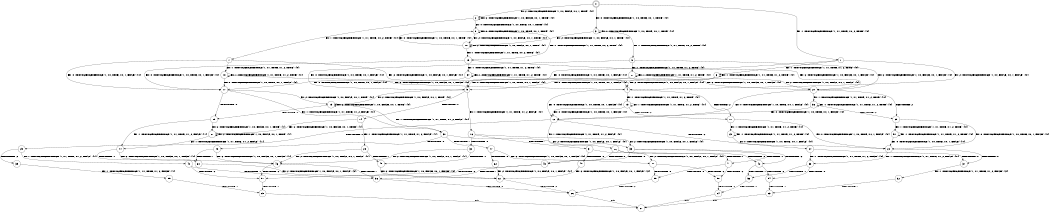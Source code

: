 digraph BCG {
size = "7, 10.5";
center = TRUE;
node [shape = circle];
0 [peripheries = 2];
0 -> 1 [label = "EX !1 !ATOMIC_EXCH_BRANCH (1, +1, TRUE, +0, 2, TRUE) !{0}"];
0 -> 2 [label = "EX !2 !ATOMIC_EXCH_BRANCH (1, +0, FALSE, +0, 1, TRUE) !{0}"];
0 -> 3 [label = "EX !0 !ATOMIC_EXCH_BRANCH (1, +0, TRUE, +0, 1, TRUE) !{0}"];
1 -> 4 [label = "EX !2 !ATOMIC_EXCH_BRANCH (1, +0, FALSE, +0, 1, FALSE) !{0}"];
1 -> 5 [label = "EX !0 !ATOMIC_EXCH_BRANCH (1, +0, TRUE, +0, 1, FALSE) !{0}"];
1 -> 6 [label = "EX !1 !ATOMIC_EXCH_BRANCH (1, +1, TRUE, +1, 2, TRUE) !{0}"];
2 -> 7 [label = "EX !1 !ATOMIC_EXCH_BRANCH (1, +1, TRUE, +0, 2, TRUE) !{0}"];
2 -> 8 [label = "EX !0 !ATOMIC_EXCH_BRANCH (1, +0, TRUE, +0, 1, TRUE) !{0}"];
2 -> 2 [label = "EX !2 !ATOMIC_EXCH_BRANCH (1, +0, FALSE, +0, 1, TRUE) !{0}"];
3 -> 9 [label = "EX !1 !ATOMIC_EXCH_BRANCH (1, +1, TRUE, +0, 2, TRUE) !{0}"];
3 -> 10 [label = "EX !2 !ATOMIC_EXCH_BRANCH (1, +0, FALSE, +0, 1, TRUE) !{0}"];
3 -> 3 [label = "EX !0 !ATOMIC_EXCH_BRANCH (1, +0, TRUE, +0, 1, TRUE) !{0}"];
4 -> 11 [label = "TERMINATE !2"];
4 -> 12 [label = "EX !0 !ATOMIC_EXCH_BRANCH (1, +0, TRUE, +0, 1, FALSE) !{0}"];
4 -> 13 [label = "EX !1 !ATOMIC_EXCH_BRANCH (1, +1, TRUE, +1, 2, TRUE) !{0}"];
5 -> 14 [label = "TERMINATE !0"];
5 -> 15 [label = "EX !2 !ATOMIC_EXCH_BRANCH (1, +0, FALSE, +0, 1, TRUE) !{0}"];
5 -> 16 [label = "EX !1 !ATOMIC_EXCH_BRANCH (1, +1, TRUE, +1, 2, FALSE) !{0}"];
6 -> 4 [label = "EX !2 !ATOMIC_EXCH_BRANCH (1, +0, FALSE, +0, 1, FALSE) !{0}"];
6 -> 5 [label = "EX !0 !ATOMIC_EXCH_BRANCH (1, +0, TRUE, +0, 1, FALSE) !{0}"];
6 -> 6 [label = "EX !1 !ATOMIC_EXCH_BRANCH (1, +1, TRUE, +1, 2, TRUE) !{0}"];
7 -> 17 [label = "EX !0 !ATOMIC_EXCH_BRANCH (1, +0, TRUE, +0, 1, FALSE) !{0}"];
7 -> 4 [label = "EX !2 !ATOMIC_EXCH_BRANCH (1, +0, FALSE, +0, 1, FALSE) !{0}"];
7 -> 18 [label = "EX !1 !ATOMIC_EXCH_BRANCH (1, +1, TRUE, +1, 2, TRUE) !{0}"];
8 -> 19 [label = "EX !1 !ATOMIC_EXCH_BRANCH (1, +1, TRUE, +0, 2, TRUE) !{0}"];
8 -> 10 [label = "EX !2 !ATOMIC_EXCH_BRANCH (1, +0, FALSE, +0, 1, TRUE) !{0}"];
8 -> 8 [label = "EX !0 !ATOMIC_EXCH_BRANCH (1, +0, TRUE, +0, 1, TRUE) !{0}"];
9 -> 20 [label = "EX !2 !ATOMIC_EXCH_BRANCH (1, +0, FALSE, +0, 1, FALSE) !{0}"];
9 -> 21 [label = "EX !1 !ATOMIC_EXCH_BRANCH (1, +1, TRUE, +1, 2, TRUE) !{0}"];
9 -> 5 [label = "EX !0 !ATOMIC_EXCH_BRANCH (1, +0, TRUE, +0, 1, FALSE) !{0}"];
10 -> 19 [label = "EX !1 !ATOMIC_EXCH_BRANCH (1, +1, TRUE, +0, 2, TRUE) !{0}"];
10 -> 10 [label = "EX !2 !ATOMIC_EXCH_BRANCH (1, +0, FALSE, +0, 1, TRUE) !{0}"];
10 -> 8 [label = "EX !0 !ATOMIC_EXCH_BRANCH (1, +0, TRUE, +0, 1, TRUE) !{0}"];
11 -> 22 [label = "EX !0 !ATOMIC_EXCH_BRANCH (1, +0, TRUE, +0, 1, FALSE) !{0}"];
11 -> 23 [label = "EX !1 !ATOMIC_EXCH_BRANCH (1, +1, TRUE, +1, 2, TRUE) !{0}"];
12 -> 24 [label = "TERMINATE !2"];
12 -> 25 [label = "TERMINATE !0"];
12 -> 26 [label = "EX !1 !ATOMIC_EXCH_BRANCH (1, +1, TRUE, +1, 2, FALSE) !{0}"];
13 -> 11 [label = "TERMINATE !2"];
13 -> 12 [label = "EX !0 !ATOMIC_EXCH_BRANCH (1, +0, TRUE, +0, 1, FALSE) !{0}"];
13 -> 13 [label = "EX !1 !ATOMIC_EXCH_BRANCH (1, +1, TRUE, +1, 2, TRUE) !{0}"];
14 -> 27 [label = "EX !2 !ATOMIC_EXCH_BRANCH (1, +0, FALSE, +0, 1, TRUE) !{1}"];
14 -> 28 [label = "EX !1 !ATOMIC_EXCH_BRANCH (1, +1, TRUE, +1, 2, FALSE) !{1}"];
15 -> 29 [label = "TERMINATE !0"];
15 -> 15 [label = "EX !2 !ATOMIC_EXCH_BRANCH (1, +0, FALSE, +0, 1, TRUE) !{0}"];
15 -> 30 [label = "EX !1 !ATOMIC_EXCH_BRANCH (1, +1, TRUE, +1, 2, FALSE) !{0}"];
16 -> 31 [label = "TERMINATE !1"];
16 -> 32 [label = "TERMINATE !0"];
16 -> 33 [label = "EX !2 !ATOMIC_EXCH_BRANCH (1, +0, FALSE, +0, 1, FALSE) !{0}"];
17 -> 29 [label = "TERMINATE !0"];
17 -> 15 [label = "EX !2 !ATOMIC_EXCH_BRANCH (1, +0, FALSE, +0, 1, TRUE) !{0}"];
17 -> 30 [label = "EX !1 !ATOMIC_EXCH_BRANCH (1, +1, TRUE, +1, 2, FALSE) !{0}"];
18 -> 17 [label = "EX !0 !ATOMIC_EXCH_BRANCH (1, +0, TRUE, +0, 1, FALSE) !{0}"];
18 -> 4 [label = "EX !2 !ATOMIC_EXCH_BRANCH (1, +0, FALSE, +0, 1, FALSE) !{0}"];
18 -> 18 [label = "EX !1 !ATOMIC_EXCH_BRANCH (1, +1, TRUE, +1, 2, TRUE) !{0}"];
19 -> 20 [label = "EX !2 !ATOMIC_EXCH_BRANCH (1, +0, FALSE, +0, 1, FALSE) !{0}"];
19 -> 34 [label = "EX !1 !ATOMIC_EXCH_BRANCH (1, +1, TRUE, +1, 2, TRUE) !{0}"];
19 -> 17 [label = "EX !0 !ATOMIC_EXCH_BRANCH (1, +0, TRUE, +0, 1, FALSE) !{0}"];
20 -> 35 [label = "TERMINATE !2"];
20 -> 36 [label = "EX !1 !ATOMIC_EXCH_BRANCH (1, +1, TRUE, +1, 2, TRUE) !{0}"];
20 -> 12 [label = "EX !0 !ATOMIC_EXCH_BRANCH (1, +0, TRUE, +0, 1, FALSE) !{0}"];
21 -> 20 [label = "EX !2 !ATOMIC_EXCH_BRANCH (1, +0, FALSE, +0, 1, FALSE) !{0}"];
21 -> 21 [label = "EX !1 !ATOMIC_EXCH_BRANCH (1, +1, TRUE, +1, 2, TRUE) !{0}"];
21 -> 5 [label = "EX !0 !ATOMIC_EXCH_BRANCH (1, +0, TRUE, +0, 1, FALSE) !{0}"];
22 -> 37 [label = "TERMINATE !0"];
22 -> 38 [label = "EX !1 !ATOMIC_EXCH_BRANCH (1, +1, TRUE, +1, 2, FALSE) !{0}"];
23 -> 22 [label = "EX !0 !ATOMIC_EXCH_BRANCH (1, +0, TRUE, +0, 1, FALSE) !{0}"];
23 -> 23 [label = "EX !1 !ATOMIC_EXCH_BRANCH (1, +1, TRUE, +1, 2, TRUE) !{0}"];
24 -> 37 [label = "TERMINATE !0"];
24 -> 38 [label = "EX !1 !ATOMIC_EXCH_BRANCH (1, +1, TRUE, +1, 2, FALSE) !{0}"];
25 -> 39 [label = "TERMINATE !2"];
25 -> 40 [label = "EX !1 !ATOMIC_EXCH_BRANCH (1, +1, TRUE, +1, 2, FALSE) !{1}"];
26 -> 41 [label = "TERMINATE !1"];
26 -> 42 [label = "TERMINATE !2"];
26 -> 43 [label = "TERMINATE !0"];
27 -> 27 [label = "EX !2 !ATOMIC_EXCH_BRANCH (1, +0, FALSE, +0, 1, TRUE) !{1}"];
27 -> 44 [label = "EX !1 !ATOMIC_EXCH_BRANCH (1, +1, TRUE, +1, 2, FALSE) !{1}"];
28 -> 45 [label = "TERMINATE !1"];
28 -> 46 [label = "EX !2 !ATOMIC_EXCH_BRANCH (1, +0, FALSE, +0, 1, FALSE) !{1}"];
29 -> 27 [label = "EX !2 !ATOMIC_EXCH_BRANCH (1, +0, FALSE, +0, 1, TRUE) !{1}"];
29 -> 44 [label = "EX !1 !ATOMIC_EXCH_BRANCH (1, +1, TRUE, +1, 2, FALSE) !{1}"];
30 -> 47 [label = "TERMINATE !1"];
30 -> 48 [label = "TERMINATE !0"];
30 -> 33 [label = "EX !2 !ATOMIC_EXCH_BRANCH (1, +0, FALSE, +0, 1, FALSE) !{0}"];
31 -> 49 [label = "TERMINATE !0"];
31 -> 50 [label = "EX !2 !ATOMIC_EXCH_BRANCH (1, +0, FALSE, +0, 1, FALSE) !{0}"];
32 -> 45 [label = "TERMINATE !1"];
32 -> 46 [label = "EX !2 !ATOMIC_EXCH_BRANCH (1, +0, FALSE, +0, 1, FALSE) !{1}"];
33 -> 41 [label = "TERMINATE !1"];
33 -> 42 [label = "TERMINATE !2"];
33 -> 43 [label = "TERMINATE !0"];
34 -> 20 [label = "EX !2 !ATOMIC_EXCH_BRANCH (1, +0, FALSE, +0, 1, FALSE) !{0}"];
34 -> 34 [label = "EX !1 !ATOMIC_EXCH_BRANCH (1, +1, TRUE, +1, 2, TRUE) !{0}"];
34 -> 17 [label = "EX !0 !ATOMIC_EXCH_BRANCH (1, +0, TRUE, +0, 1, FALSE) !{0}"];
35 -> 51 [label = "EX !1 !ATOMIC_EXCH_BRANCH (1, +1, TRUE, +1, 2, TRUE) !{0}"];
35 -> 22 [label = "EX !0 !ATOMIC_EXCH_BRANCH (1, +0, TRUE, +0, 1, FALSE) !{0}"];
36 -> 35 [label = "TERMINATE !2"];
36 -> 36 [label = "EX !1 !ATOMIC_EXCH_BRANCH (1, +1, TRUE, +1, 2, TRUE) !{0}"];
36 -> 12 [label = "EX !0 !ATOMIC_EXCH_BRANCH (1, +0, TRUE, +0, 1, FALSE) !{0}"];
37 -> 52 [label = "EX !1 !ATOMIC_EXCH_BRANCH (1, +1, TRUE, +1, 2, FALSE) !{2}"];
38 -> 53 [label = "TERMINATE !1"];
38 -> 54 [label = "TERMINATE !0"];
39 -> 55 [label = "EX !1 !ATOMIC_EXCH_BRANCH (1, +1, TRUE, +1, 2, FALSE) !{1}"];
40 -> 56 [label = "TERMINATE !1"];
40 -> 57 [label = "TERMINATE !2"];
41 -> 58 [label = "TERMINATE !2"];
41 -> 59 [label = "TERMINATE !0"];
42 -> 53 [label = "TERMINATE !1"];
42 -> 54 [label = "TERMINATE !0"];
43 -> 56 [label = "TERMINATE !1"];
43 -> 57 [label = "TERMINATE !2"];
44 -> 60 [label = "TERMINATE !1"];
44 -> 46 [label = "EX !2 !ATOMIC_EXCH_BRANCH (1, +0, FALSE, +0, 1, FALSE) !{1}"];
45 -> 61 [label = "EX !2 !ATOMIC_EXCH_BRANCH (1, +0, FALSE, +0, 1, FALSE) !{2}"];
46 -> 56 [label = "TERMINATE !1"];
46 -> 57 [label = "TERMINATE !2"];
47 -> 62 [label = "TERMINATE !0"];
47 -> 50 [label = "EX !2 !ATOMIC_EXCH_BRANCH (1, +0, FALSE, +0, 1, FALSE) !{0}"];
48 -> 60 [label = "TERMINATE !1"];
48 -> 46 [label = "EX !2 !ATOMIC_EXCH_BRANCH (1, +0, FALSE, +0, 1, FALSE) !{1}"];
49 -> 61 [label = "EX !2 !ATOMIC_EXCH_BRANCH (1, +0, FALSE, +0, 1, FALSE) !{2}"];
50 -> 58 [label = "TERMINATE !2"];
50 -> 59 [label = "TERMINATE !0"];
51 -> 51 [label = "EX !1 !ATOMIC_EXCH_BRANCH (1, +1, TRUE, +1, 2, TRUE) !{0}"];
51 -> 22 [label = "EX !0 !ATOMIC_EXCH_BRANCH (1, +0, TRUE, +0, 1, FALSE) !{0}"];
52 -> 63 [label = "TERMINATE !1"];
53 -> 64 [label = "TERMINATE !0"];
54 -> 63 [label = "TERMINATE !1"];
55 -> 65 [label = "TERMINATE !1"];
56 -> 66 [label = "TERMINATE !2"];
57 -> 65 [label = "TERMINATE !1"];
58 -> 64 [label = "TERMINATE !0"];
59 -> 66 [label = "TERMINATE !2"];
60 -> 61 [label = "EX !2 !ATOMIC_EXCH_BRANCH (1, +0, FALSE, +0, 1, FALSE) !{2}"];
61 -> 66 [label = "TERMINATE !2"];
62 -> 61 [label = "EX !2 !ATOMIC_EXCH_BRANCH (1, +0, FALSE, +0, 1, FALSE) !{2}"];
63 -> 67 [label = "exit"];
64 -> 67 [label = "exit"];
65 -> 67 [label = "exit"];
66 -> 67 [label = "exit"];
}
